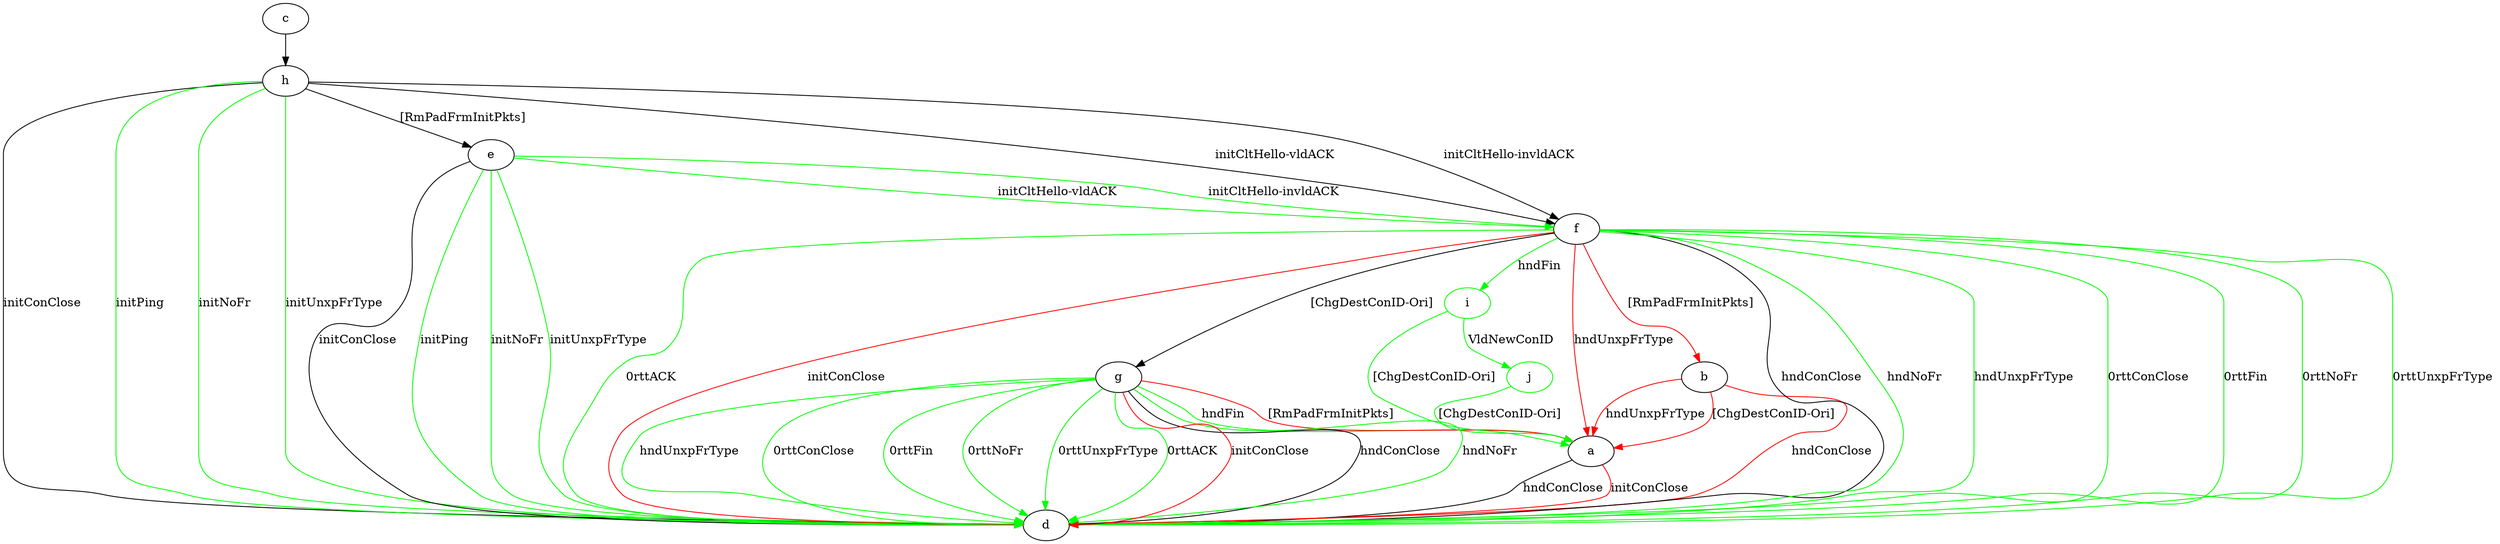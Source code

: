 digraph "" {
	a -> d	[key=0,
		label="hndConClose "];
	a -> d	[key=1,
		color=red,
		label="initConClose "];
	b -> a	[key=0,
		color=red,
		label="hndUnxpFrType "];
	b -> a	[key=1,
		color=red,
		label="[ChgDestConID-Ori] "];
	b -> d	[key=0,
		color=red,
		label="hndConClose "];
	c -> h	[key=0];
	e -> d	[key=0,
		label="initConClose "];
	e -> d	[key=1,
		color=green,
		label="initPing "];
	e -> d	[key=2,
		color=green,
		label="initNoFr "];
	e -> d	[key=3,
		color=green,
		label="initUnxpFrType "];
	e -> f	[key=0,
		color=green,
		label="initCltHello-vldACK "];
	e -> f	[key=1,
		color=green,
		label="initCltHello-invldACK "];
	f -> a	[key=0,
		color=red,
		label="hndUnxpFrType "];
	f -> b	[key=0,
		color=red,
		label="[RmPadFrmInitPkts] "];
	f -> d	[key=0,
		label="hndConClose "];
	f -> d	[key=1,
		color=green,
		label="hndNoFr "];
	f -> d	[key=2,
		color=green,
		label="hndUnxpFrType "];
	f -> d	[key=3,
		color=green,
		label="0rttConClose "];
	f -> d	[key=4,
		color=green,
		label="0rttFin "];
	f -> d	[key=5,
		color=green,
		label="0rttNoFr "];
	f -> d	[key=6,
		color=green,
		label="0rttUnxpFrType "];
	f -> d	[key=7,
		color=green,
		label="0rttACK "];
	f -> d	[key=8,
		color=red,
		label="initConClose "];
	f -> g	[key=0,
		label="[ChgDestConID-Ori] "];
	i	[color=green];
	f -> i	[key=0,
		color=green,
		label="hndFin "];
	g -> a	[key=0,
		color=green,
		label="hndFin "];
	g -> a	[key=1,
		color=red,
		label="[RmPadFrmInitPkts] "];
	g -> d	[key=0,
		label="hndConClose "];
	g -> d	[key=1,
		color=green,
		label="hndNoFr "];
	g -> d	[key=2,
		color=green,
		label="hndUnxpFrType "];
	g -> d	[key=3,
		color=green,
		label="0rttConClose "];
	g -> d	[key=4,
		color=green,
		label="0rttFin "];
	g -> d	[key=5,
		color=green,
		label="0rttNoFr "];
	g -> d	[key=6,
		color=green,
		label="0rttUnxpFrType "];
	g -> d	[key=7,
		color=green,
		label="0rttACK "];
	g -> d	[key=8,
		color=red,
		label="initConClose "];
	h -> d	[key=0,
		label="initConClose "];
	h -> d	[key=1,
		color=green,
		label="initPing "];
	h -> d	[key=2,
		color=green,
		label="initNoFr "];
	h -> d	[key=3,
		color=green,
		label="initUnxpFrType "];
	h -> e	[key=0,
		label="[RmPadFrmInitPkts] "];
	h -> f	[key=0,
		label="initCltHello-vldACK "];
	h -> f	[key=1,
		label="initCltHello-invldACK "];
	i -> a	[key=0,
		color=green,
		label="[ChgDestConID-Ori] "];
	j	[color=green];
	i -> j	[key=0,
		color=green,
		label="VldNewConID "];
	j -> a	[key=0,
		color=green,
		label="[ChgDestConID-Ori] "];
}
